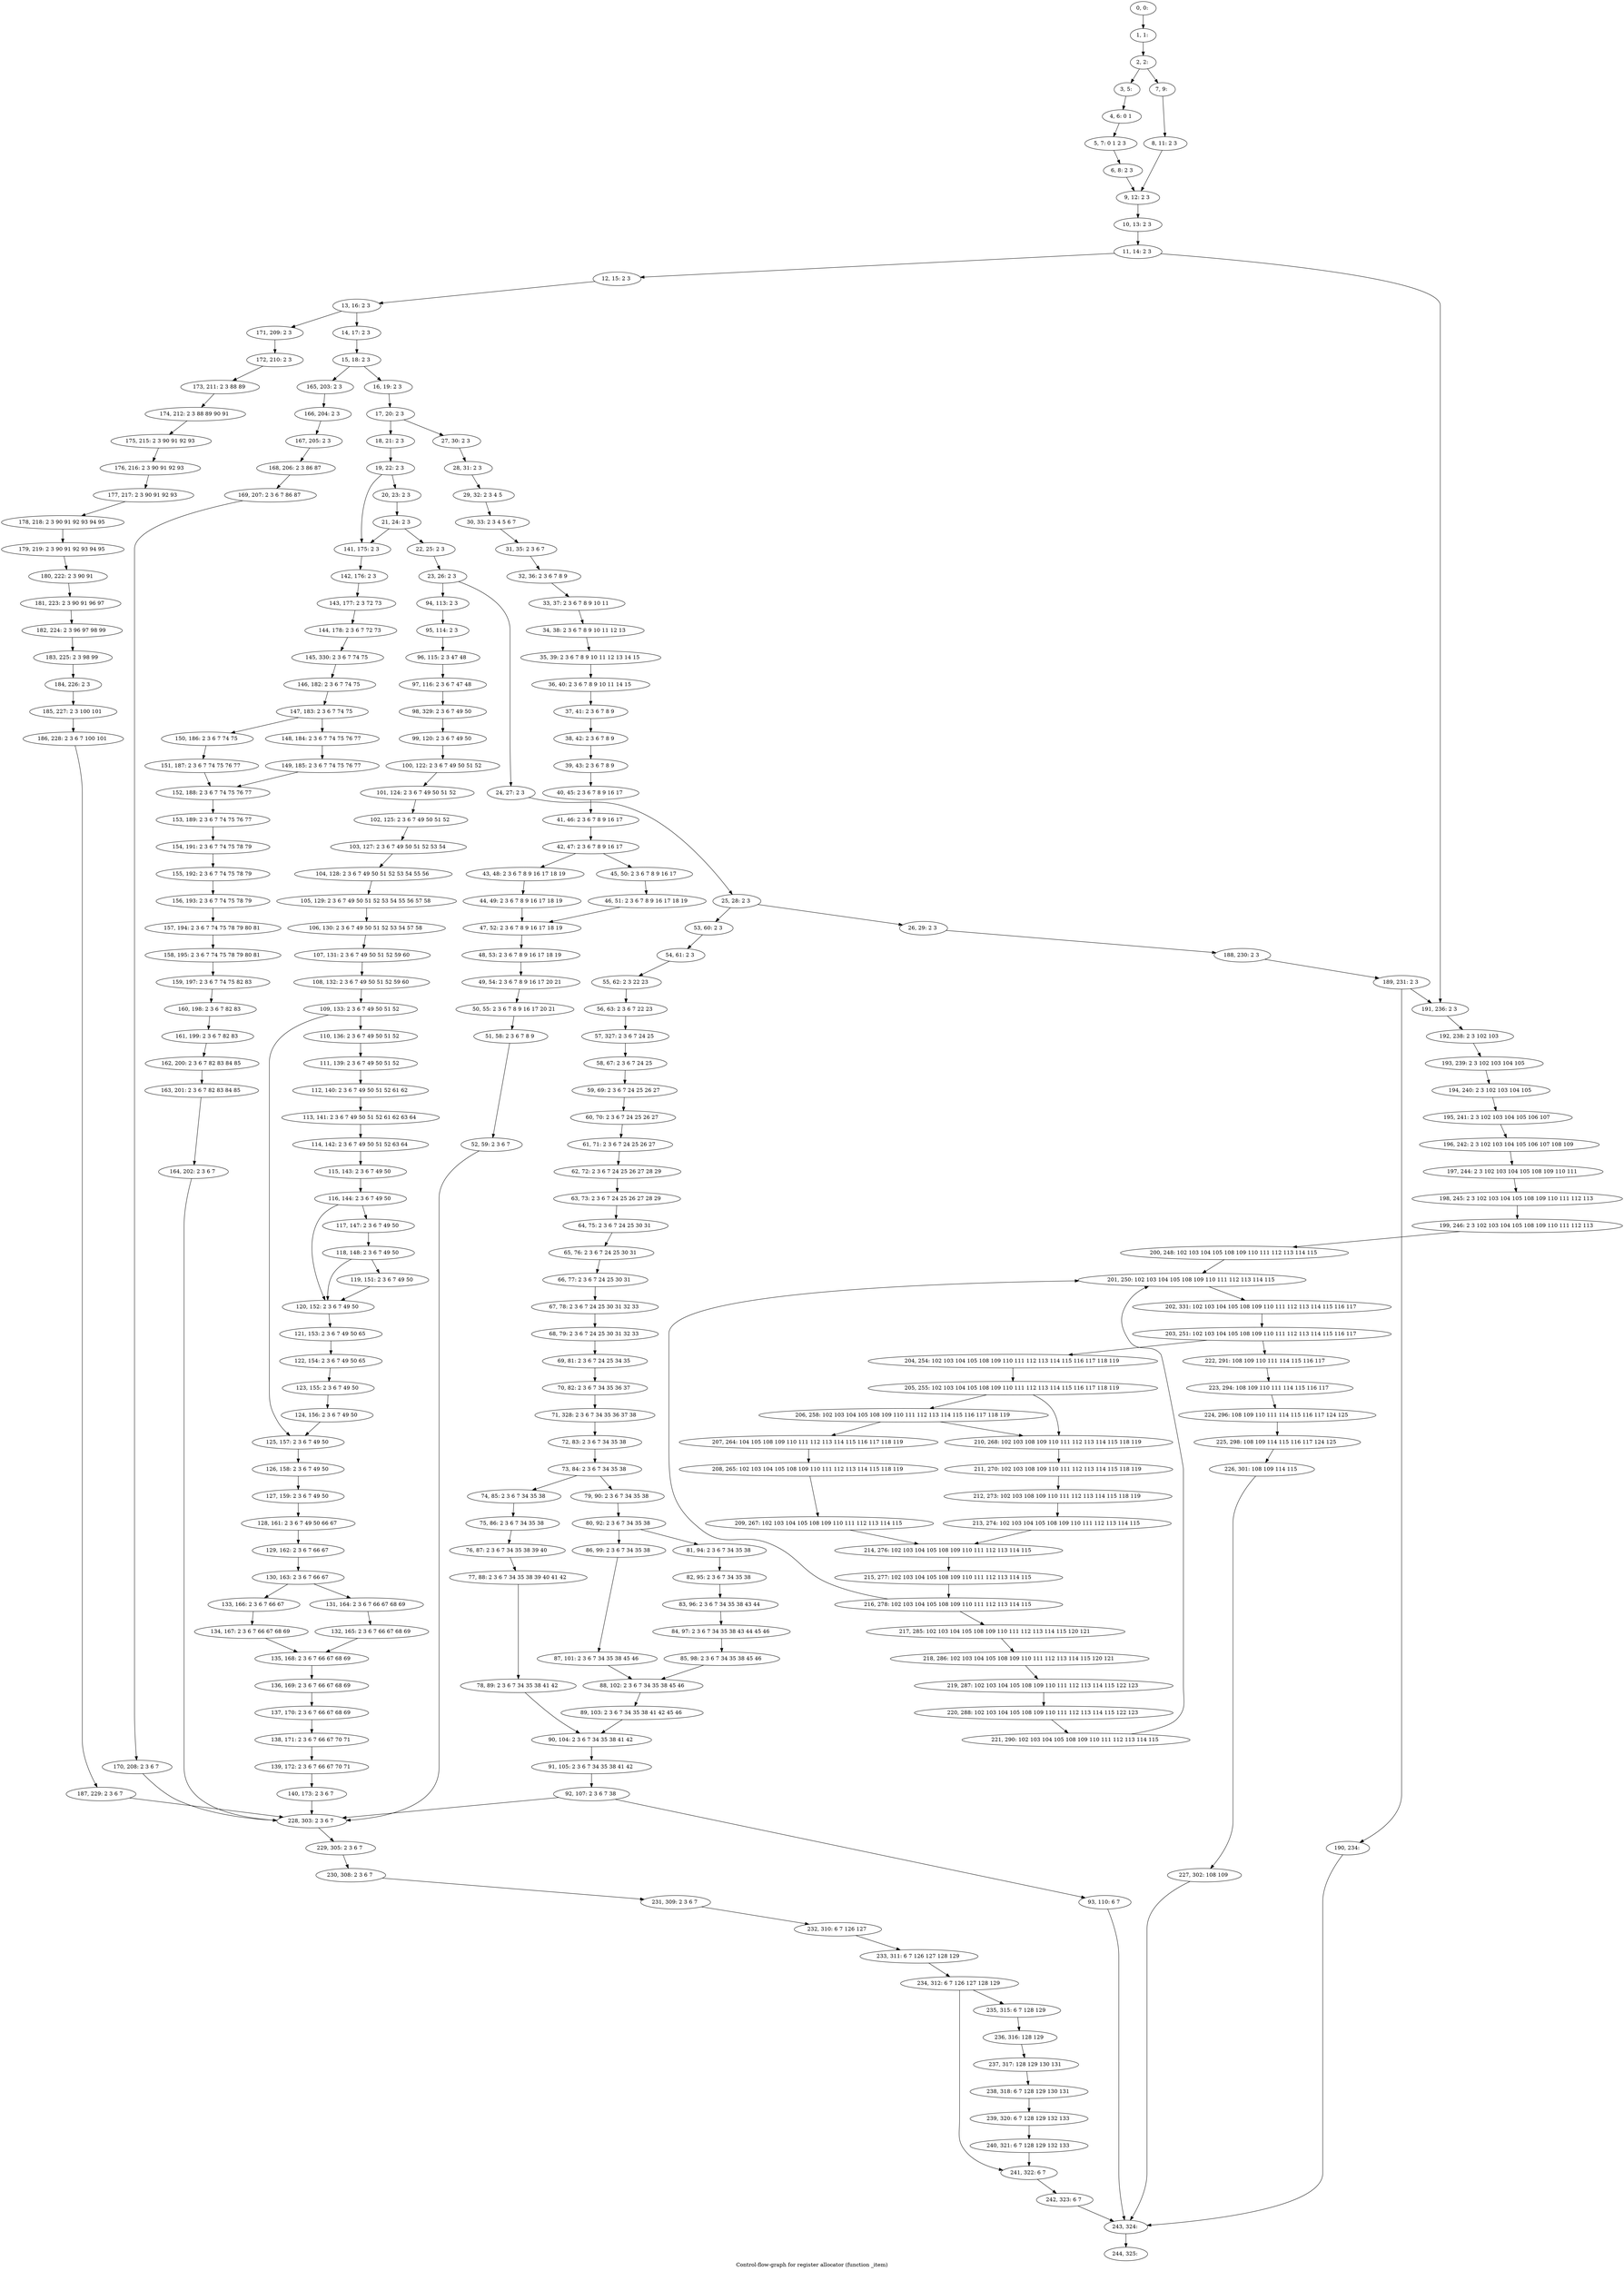 digraph G {
graph [label="Control-flow-graph for register allocator (function _item)"]
0[label="0, 0: "];
1[label="1, 1: "];
2[label="2, 2: "];
3[label="3, 5: "];
4[label="4, 6: 0 1 "];
5[label="5, 7: 0 1 2 3 "];
6[label="6, 8: 2 3 "];
7[label="7, 9: "];
8[label="8, 11: 2 3 "];
9[label="9, 12: 2 3 "];
10[label="10, 13: 2 3 "];
11[label="11, 14: 2 3 "];
12[label="12, 15: 2 3 "];
13[label="13, 16: 2 3 "];
14[label="14, 17: 2 3 "];
15[label="15, 18: 2 3 "];
16[label="16, 19: 2 3 "];
17[label="17, 20: 2 3 "];
18[label="18, 21: 2 3 "];
19[label="19, 22: 2 3 "];
20[label="20, 23: 2 3 "];
21[label="21, 24: 2 3 "];
22[label="22, 25: 2 3 "];
23[label="23, 26: 2 3 "];
24[label="24, 27: 2 3 "];
25[label="25, 28: 2 3 "];
26[label="26, 29: 2 3 "];
27[label="27, 30: 2 3 "];
28[label="28, 31: 2 3 "];
29[label="29, 32: 2 3 4 5 "];
30[label="30, 33: 2 3 4 5 6 7 "];
31[label="31, 35: 2 3 6 7 "];
32[label="32, 36: 2 3 6 7 8 9 "];
33[label="33, 37: 2 3 6 7 8 9 10 11 "];
34[label="34, 38: 2 3 6 7 8 9 10 11 12 13 "];
35[label="35, 39: 2 3 6 7 8 9 10 11 12 13 14 15 "];
36[label="36, 40: 2 3 6 7 8 9 10 11 14 15 "];
37[label="37, 41: 2 3 6 7 8 9 "];
38[label="38, 42: 2 3 6 7 8 9 "];
39[label="39, 43: 2 3 6 7 8 9 "];
40[label="40, 45: 2 3 6 7 8 9 16 17 "];
41[label="41, 46: 2 3 6 7 8 9 16 17 "];
42[label="42, 47: 2 3 6 7 8 9 16 17 "];
43[label="43, 48: 2 3 6 7 8 9 16 17 18 19 "];
44[label="44, 49: 2 3 6 7 8 9 16 17 18 19 "];
45[label="45, 50: 2 3 6 7 8 9 16 17 "];
46[label="46, 51: 2 3 6 7 8 9 16 17 18 19 "];
47[label="47, 52: 2 3 6 7 8 9 16 17 18 19 "];
48[label="48, 53: 2 3 6 7 8 9 16 17 18 19 "];
49[label="49, 54: 2 3 6 7 8 9 16 17 20 21 "];
50[label="50, 55: 2 3 6 7 8 9 16 17 20 21 "];
51[label="51, 58: 2 3 6 7 8 9 "];
52[label="52, 59: 2 3 6 7 "];
53[label="53, 60: 2 3 "];
54[label="54, 61: 2 3 "];
55[label="55, 62: 2 3 22 23 "];
56[label="56, 63: 2 3 6 7 22 23 "];
57[label="57, 327: 2 3 6 7 24 25 "];
58[label="58, 67: 2 3 6 7 24 25 "];
59[label="59, 69: 2 3 6 7 24 25 26 27 "];
60[label="60, 70: 2 3 6 7 24 25 26 27 "];
61[label="61, 71: 2 3 6 7 24 25 26 27 "];
62[label="62, 72: 2 3 6 7 24 25 26 27 28 29 "];
63[label="63, 73: 2 3 6 7 24 25 26 27 28 29 "];
64[label="64, 75: 2 3 6 7 24 25 30 31 "];
65[label="65, 76: 2 3 6 7 24 25 30 31 "];
66[label="66, 77: 2 3 6 7 24 25 30 31 "];
67[label="67, 78: 2 3 6 7 24 25 30 31 32 33 "];
68[label="68, 79: 2 3 6 7 24 25 30 31 32 33 "];
69[label="69, 81: 2 3 6 7 24 25 34 35 "];
70[label="70, 82: 2 3 6 7 34 35 36 37 "];
71[label="71, 328: 2 3 6 7 34 35 36 37 38 "];
72[label="72, 83: 2 3 6 7 34 35 38 "];
73[label="73, 84: 2 3 6 7 34 35 38 "];
74[label="74, 85: 2 3 6 7 34 35 38 "];
75[label="75, 86: 2 3 6 7 34 35 38 "];
76[label="76, 87: 2 3 6 7 34 35 38 39 40 "];
77[label="77, 88: 2 3 6 7 34 35 38 39 40 41 42 "];
78[label="78, 89: 2 3 6 7 34 35 38 41 42 "];
79[label="79, 90: 2 3 6 7 34 35 38 "];
80[label="80, 92: 2 3 6 7 34 35 38 "];
81[label="81, 94: 2 3 6 7 34 35 38 "];
82[label="82, 95: 2 3 6 7 34 35 38 "];
83[label="83, 96: 2 3 6 7 34 35 38 43 44 "];
84[label="84, 97: 2 3 6 7 34 35 38 43 44 45 46 "];
85[label="85, 98: 2 3 6 7 34 35 38 45 46 "];
86[label="86, 99: 2 3 6 7 34 35 38 "];
87[label="87, 101: 2 3 6 7 34 35 38 45 46 "];
88[label="88, 102: 2 3 6 7 34 35 38 45 46 "];
89[label="89, 103: 2 3 6 7 34 35 38 41 42 45 46 "];
90[label="90, 104: 2 3 6 7 34 35 38 41 42 "];
91[label="91, 105: 2 3 6 7 34 35 38 41 42 "];
92[label="92, 107: 2 3 6 7 38 "];
93[label="93, 110: 6 7 "];
94[label="94, 113: 2 3 "];
95[label="95, 114: 2 3 "];
96[label="96, 115: 2 3 47 48 "];
97[label="97, 116: 2 3 6 7 47 48 "];
98[label="98, 329: 2 3 6 7 49 50 "];
99[label="99, 120: 2 3 6 7 49 50 "];
100[label="100, 122: 2 3 6 7 49 50 51 52 "];
101[label="101, 124: 2 3 6 7 49 50 51 52 "];
102[label="102, 125: 2 3 6 7 49 50 51 52 "];
103[label="103, 127: 2 3 6 7 49 50 51 52 53 54 "];
104[label="104, 128: 2 3 6 7 49 50 51 52 53 54 55 56 "];
105[label="105, 129: 2 3 6 7 49 50 51 52 53 54 55 56 57 58 "];
106[label="106, 130: 2 3 6 7 49 50 51 52 53 54 57 58 "];
107[label="107, 131: 2 3 6 7 49 50 51 52 59 60 "];
108[label="108, 132: 2 3 6 7 49 50 51 52 59 60 "];
109[label="109, 133: 2 3 6 7 49 50 51 52 "];
110[label="110, 136: 2 3 6 7 49 50 51 52 "];
111[label="111, 139: 2 3 6 7 49 50 51 52 "];
112[label="112, 140: 2 3 6 7 49 50 51 52 61 62 "];
113[label="113, 141: 2 3 6 7 49 50 51 52 61 62 63 64 "];
114[label="114, 142: 2 3 6 7 49 50 51 52 63 64 "];
115[label="115, 143: 2 3 6 7 49 50 "];
116[label="116, 144: 2 3 6 7 49 50 "];
117[label="117, 147: 2 3 6 7 49 50 "];
118[label="118, 148: 2 3 6 7 49 50 "];
119[label="119, 151: 2 3 6 7 49 50 "];
120[label="120, 152: 2 3 6 7 49 50 "];
121[label="121, 153: 2 3 6 7 49 50 65 "];
122[label="122, 154: 2 3 6 7 49 50 65 "];
123[label="123, 155: 2 3 6 7 49 50 "];
124[label="124, 156: 2 3 6 7 49 50 "];
125[label="125, 157: 2 3 6 7 49 50 "];
126[label="126, 158: 2 3 6 7 49 50 "];
127[label="127, 159: 2 3 6 7 49 50 "];
128[label="128, 161: 2 3 6 7 49 50 66 67 "];
129[label="129, 162: 2 3 6 7 66 67 "];
130[label="130, 163: 2 3 6 7 66 67 "];
131[label="131, 164: 2 3 6 7 66 67 68 69 "];
132[label="132, 165: 2 3 6 7 66 67 68 69 "];
133[label="133, 166: 2 3 6 7 66 67 "];
134[label="134, 167: 2 3 6 7 66 67 68 69 "];
135[label="135, 168: 2 3 6 7 66 67 68 69 "];
136[label="136, 169: 2 3 6 7 66 67 68 69 "];
137[label="137, 170: 2 3 6 7 66 67 68 69 "];
138[label="138, 171: 2 3 6 7 66 67 70 71 "];
139[label="139, 172: 2 3 6 7 66 67 70 71 "];
140[label="140, 173: 2 3 6 7 "];
141[label="141, 175: 2 3 "];
142[label="142, 176: 2 3 "];
143[label="143, 177: 2 3 72 73 "];
144[label="144, 178: 2 3 6 7 72 73 "];
145[label="145, 330: 2 3 6 7 74 75 "];
146[label="146, 182: 2 3 6 7 74 75 "];
147[label="147, 183: 2 3 6 7 74 75 "];
148[label="148, 184: 2 3 6 7 74 75 76 77 "];
149[label="149, 185: 2 3 6 7 74 75 76 77 "];
150[label="150, 186: 2 3 6 7 74 75 "];
151[label="151, 187: 2 3 6 7 74 75 76 77 "];
152[label="152, 188: 2 3 6 7 74 75 76 77 "];
153[label="153, 189: 2 3 6 7 74 75 76 77 "];
154[label="154, 191: 2 3 6 7 74 75 78 79 "];
155[label="155, 192: 2 3 6 7 74 75 78 79 "];
156[label="156, 193: 2 3 6 7 74 75 78 79 "];
157[label="157, 194: 2 3 6 7 74 75 78 79 80 81 "];
158[label="158, 195: 2 3 6 7 74 75 78 79 80 81 "];
159[label="159, 197: 2 3 6 7 74 75 82 83 "];
160[label="160, 198: 2 3 6 7 82 83 "];
161[label="161, 199: 2 3 6 7 82 83 "];
162[label="162, 200: 2 3 6 7 82 83 84 85 "];
163[label="163, 201: 2 3 6 7 82 83 84 85 "];
164[label="164, 202: 2 3 6 7 "];
165[label="165, 203: 2 3 "];
166[label="166, 204: 2 3 "];
167[label="167, 205: 2 3 "];
168[label="168, 206: 2 3 86 87 "];
169[label="169, 207: 2 3 6 7 86 87 "];
170[label="170, 208: 2 3 6 7 "];
171[label="171, 209: 2 3 "];
172[label="172, 210: 2 3 "];
173[label="173, 211: 2 3 88 89 "];
174[label="174, 212: 2 3 88 89 90 91 "];
175[label="175, 215: 2 3 90 91 92 93 "];
176[label="176, 216: 2 3 90 91 92 93 "];
177[label="177, 217: 2 3 90 91 92 93 "];
178[label="178, 218: 2 3 90 91 92 93 94 95 "];
179[label="179, 219: 2 3 90 91 92 93 94 95 "];
180[label="180, 222: 2 3 90 91 "];
181[label="181, 223: 2 3 90 91 96 97 "];
182[label="182, 224: 2 3 96 97 98 99 "];
183[label="183, 225: 2 3 98 99 "];
184[label="184, 226: 2 3 "];
185[label="185, 227: 2 3 100 101 "];
186[label="186, 228: 2 3 6 7 100 101 "];
187[label="187, 229: 2 3 6 7 "];
188[label="188, 230: 2 3 "];
189[label="189, 231: 2 3 "];
190[label="190, 234: "];
191[label="191, 236: 2 3 "];
192[label="192, 238: 2 3 102 103 "];
193[label="193, 239: 2 3 102 103 104 105 "];
194[label="194, 240: 2 3 102 103 104 105 "];
195[label="195, 241: 2 3 102 103 104 105 106 107 "];
196[label="196, 242: 2 3 102 103 104 105 106 107 108 109 "];
197[label="197, 244: 2 3 102 103 104 105 108 109 110 111 "];
198[label="198, 245: 2 3 102 103 104 105 108 109 110 111 112 113 "];
199[label="199, 246: 2 3 102 103 104 105 108 109 110 111 112 113 "];
200[label="200, 248: 102 103 104 105 108 109 110 111 112 113 114 115 "];
201[label="201, 250: 102 103 104 105 108 109 110 111 112 113 114 115 "];
202[label="202, 331: 102 103 104 105 108 109 110 111 112 113 114 115 116 117 "];
203[label="203, 251: 102 103 104 105 108 109 110 111 112 113 114 115 116 117 "];
204[label="204, 254: 102 103 104 105 108 109 110 111 112 113 114 115 116 117 118 119 "];
205[label="205, 255: 102 103 104 105 108 109 110 111 112 113 114 115 116 117 118 119 "];
206[label="206, 258: 102 103 104 105 108 109 110 111 112 113 114 115 116 117 118 119 "];
207[label="207, 264: 104 105 108 109 110 111 112 113 114 115 116 117 118 119 "];
208[label="208, 265: 102 103 104 105 108 109 110 111 112 113 114 115 118 119 "];
209[label="209, 267: 102 103 104 105 108 109 110 111 112 113 114 115 "];
210[label="210, 268: 102 103 108 109 110 111 112 113 114 115 118 119 "];
211[label="211, 270: 102 103 108 109 110 111 112 113 114 115 118 119 "];
212[label="212, 273: 102 103 108 109 110 111 112 113 114 115 118 119 "];
213[label="213, 274: 102 103 104 105 108 109 110 111 112 113 114 115 "];
214[label="214, 276: 102 103 104 105 108 109 110 111 112 113 114 115 "];
215[label="215, 277: 102 103 104 105 108 109 110 111 112 113 114 115 "];
216[label="216, 278: 102 103 104 105 108 109 110 111 112 113 114 115 "];
217[label="217, 285: 102 103 104 105 108 109 110 111 112 113 114 115 120 121 "];
218[label="218, 286: 102 103 104 105 108 109 110 111 112 113 114 115 120 121 "];
219[label="219, 287: 102 103 104 105 108 109 110 111 112 113 114 115 122 123 "];
220[label="220, 288: 102 103 104 105 108 109 110 111 112 113 114 115 122 123 "];
221[label="221, 290: 102 103 104 105 108 109 110 111 112 113 114 115 "];
222[label="222, 291: 108 109 110 111 114 115 116 117 "];
223[label="223, 294: 108 109 110 111 114 115 116 117 "];
224[label="224, 296: 108 109 110 111 114 115 116 117 124 125 "];
225[label="225, 298: 108 109 114 115 116 117 124 125 "];
226[label="226, 301: 108 109 114 115 "];
227[label="227, 302: 108 109 "];
228[label="228, 303: 2 3 6 7 "];
229[label="229, 305: 2 3 6 7 "];
230[label="230, 308: 2 3 6 7 "];
231[label="231, 309: 2 3 6 7 "];
232[label="232, 310: 6 7 126 127 "];
233[label="233, 311: 6 7 126 127 128 129 "];
234[label="234, 312: 6 7 126 127 128 129 "];
235[label="235, 315: 6 7 128 129 "];
236[label="236, 316: 128 129 "];
237[label="237, 317: 128 129 130 131 "];
238[label="238, 318: 6 7 128 129 130 131 "];
239[label="239, 320: 6 7 128 129 132 133 "];
240[label="240, 321: 6 7 128 129 132 133 "];
241[label="241, 322: 6 7 "];
242[label="242, 323: 6 7 "];
243[label="243, 324: "];
244[label="244, 325: "];
0->1 ;
1->2 ;
2->3 ;
2->7 ;
3->4 ;
4->5 ;
5->6 ;
6->9 ;
7->8 ;
8->9 ;
9->10 ;
10->11 ;
11->12 ;
11->191 ;
12->13 ;
13->14 ;
13->171 ;
14->15 ;
15->16 ;
15->165 ;
16->17 ;
17->18 ;
17->27 ;
18->19 ;
19->20 ;
19->141 ;
20->21 ;
21->22 ;
21->141 ;
22->23 ;
23->24 ;
23->94 ;
24->25 ;
25->26 ;
25->53 ;
26->188 ;
27->28 ;
28->29 ;
29->30 ;
30->31 ;
31->32 ;
32->33 ;
33->34 ;
34->35 ;
35->36 ;
36->37 ;
37->38 ;
38->39 ;
39->40 ;
40->41 ;
41->42 ;
42->43 ;
42->45 ;
43->44 ;
44->47 ;
45->46 ;
46->47 ;
47->48 ;
48->49 ;
49->50 ;
50->51 ;
51->52 ;
52->228 ;
53->54 ;
54->55 ;
55->56 ;
56->57 ;
57->58 ;
58->59 ;
59->60 ;
60->61 ;
61->62 ;
62->63 ;
63->64 ;
64->65 ;
65->66 ;
66->67 ;
67->68 ;
68->69 ;
69->70 ;
70->71 ;
71->72 ;
72->73 ;
73->74 ;
73->79 ;
74->75 ;
75->76 ;
76->77 ;
77->78 ;
78->90 ;
79->80 ;
80->81 ;
80->86 ;
81->82 ;
82->83 ;
83->84 ;
84->85 ;
85->88 ;
86->87 ;
87->88 ;
88->89 ;
89->90 ;
90->91 ;
91->92 ;
92->93 ;
92->228 ;
93->243 ;
94->95 ;
95->96 ;
96->97 ;
97->98 ;
98->99 ;
99->100 ;
100->101 ;
101->102 ;
102->103 ;
103->104 ;
104->105 ;
105->106 ;
106->107 ;
107->108 ;
108->109 ;
109->110 ;
109->125 ;
110->111 ;
111->112 ;
112->113 ;
113->114 ;
114->115 ;
115->116 ;
116->117 ;
116->120 ;
117->118 ;
118->119 ;
118->120 ;
119->120 ;
120->121 ;
121->122 ;
122->123 ;
123->124 ;
124->125 ;
125->126 ;
126->127 ;
127->128 ;
128->129 ;
129->130 ;
130->131 ;
130->133 ;
131->132 ;
132->135 ;
133->134 ;
134->135 ;
135->136 ;
136->137 ;
137->138 ;
138->139 ;
139->140 ;
140->228 ;
141->142 ;
142->143 ;
143->144 ;
144->145 ;
145->146 ;
146->147 ;
147->148 ;
147->150 ;
148->149 ;
149->152 ;
150->151 ;
151->152 ;
152->153 ;
153->154 ;
154->155 ;
155->156 ;
156->157 ;
157->158 ;
158->159 ;
159->160 ;
160->161 ;
161->162 ;
162->163 ;
163->164 ;
164->228 ;
165->166 ;
166->167 ;
167->168 ;
168->169 ;
169->170 ;
170->228 ;
171->172 ;
172->173 ;
173->174 ;
174->175 ;
175->176 ;
176->177 ;
177->178 ;
178->179 ;
179->180 ;
180->181 ;
181->182 ;
182->183 ;
183->184 ;
184->185 ;
185->186 ;
186->187 ;
187->228 ;
188->189 ;
189->190 ;
189->191 ;
190->243 ;
191->192 ;
192->193 ;
193->194 ;
194->195 ;
195->196 ;
196->197 ;
197->198 ;
198->199 ;
199->200 ;
200->201 ;
201->202 ;
202->203 ;
203->204 ;
203->222 ;
204->205 ;
205->206 ;
205->210 ;
206->207 ;
206->210 ;
207->208 ;
208->209 ;
209->214 ;
210->211 ;
211->212 ;
212->213 ;
213->214 ;
214->215 ;
215->216 ;
216->217 ;
216->201 ;
217->218 ;
218->219 ;
219->220 ;
220->221 ;
221->201 ;
222->223 ;
223->224 ;
224->225 ;
225->226 ;
226->227 ;
227->243 ;
228->229 ;
229->230 ;
230->231 ;
231->232 ;
232->233 ;
233->234 ;
234->235 ;
234->241 ;
235->236 ;
236->237 ;
237->238 ;
238->239 ;
239->240 ;
240->241 ;
241->242 ;
242->243 ;
243->244 ;
}
